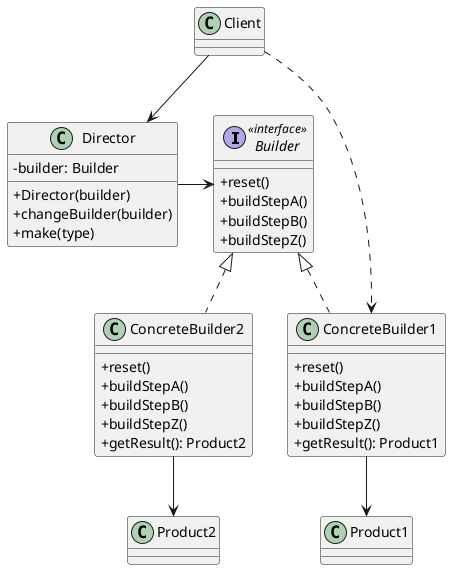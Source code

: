 @startuml Builder Structure
skinparam ClassAttributeIconSize 0

interface Builder <<interface>> {
  + reset()
  + buildStepA()
  + buildStepB()
  + buildStepZ()
}

class ConcreteBuilder1 implements Builder {
  + reset()
  + buildStepA()
  + buildStepB()
  + buildStepZ()
  + getResult(): Product1
}

class ConcreteBuilder2 implements Builder {
  + reset()
  + buildStepA()
  + buildStepB()
  + buildStepZ()
  + getResult(): Product2
}

class Director {
  - builder: Builder
  + Director(builder)
  + changeBuilder(builder)
  + make(type)
}

Director -> Builder

class Client

Client --> Director
Client ..> ConcreteBuilder1

class Product1
class Product2

ConcreteBuilder1 --> Product1
ConcreteBuilder2 --> Product2
@enduml
